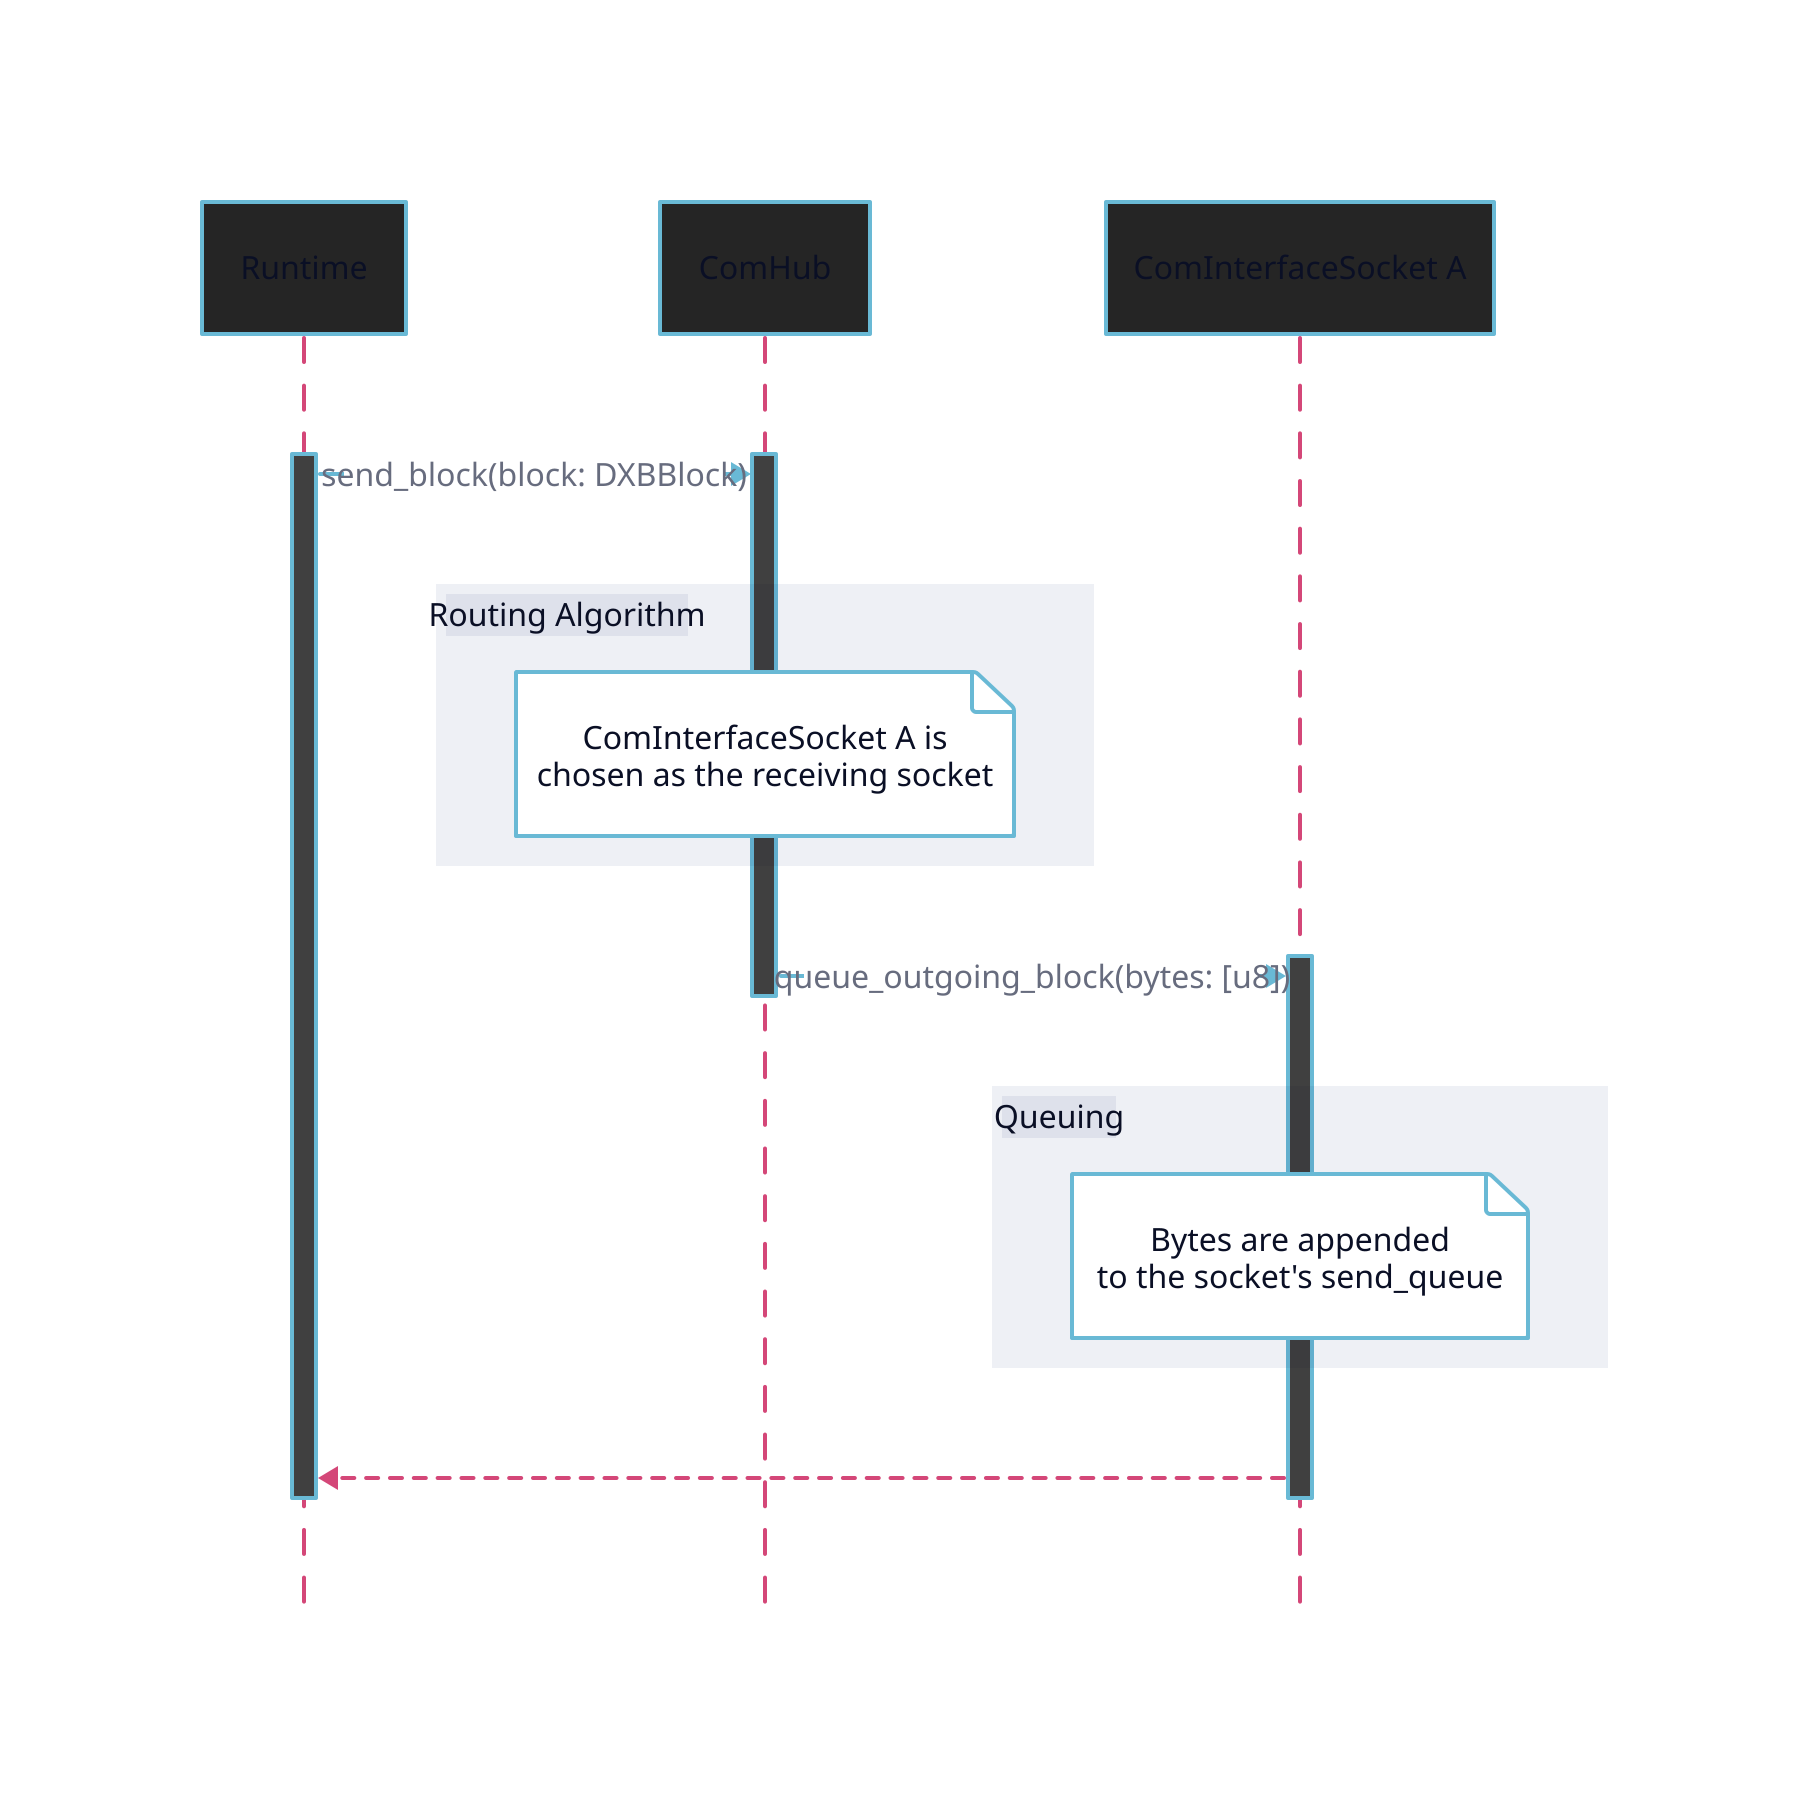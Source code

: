 vars: {
  d2-config: {
    theme-overrides: {
      B1: "#69B9D5"
      B2: "#D44778"
      B3: "#5D5D5D"
      B4: "#404040"
      B5: "#252525"
      B6: "#313244"

      AA2: "#C64472"
      AA4: "#252525"
      AA5: "#313244"

      AB4: "#252525"
      AB5: "#313244"
    }
  }
}

shape: sequence_diagram

Runtime

ComHub


ComInterfaceSocket A

Runtime.send -> ComHub.send: send_block(block: DXBBlock)

Routing Algorithm: {
  ComHub.send."ComInterfaceSocket A is \nchosen as the receiving socket"
}

ComHub.send -> ComInterfaceSocket A.send: queue_outgoing_block(bytes: \[u8\])

Queuing: {
  ComInterfaceSocket A.send."Bytes are appended \nto the socket's send_queue"
}

ComInterfaceSocket A.send -> Runtime.send: {
  style.stroke-dash: 3
}
